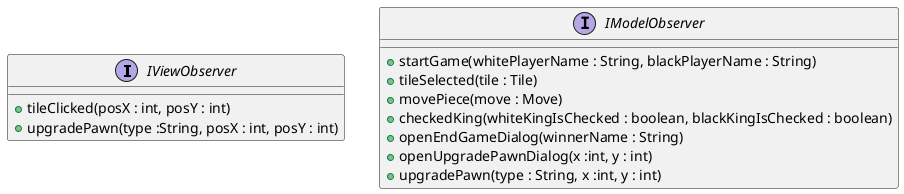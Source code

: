 @startuml
'https://plantuml.com/class-diagram

interface IViewObserver
{
    + tileClicked(posX : int, posY : int)
    + upgradePawn(type :String, posX : int, posY : int)
}

interface IModelObserver
{
    + startGame(whitePlayerName : String, blackPlayerName : String)
    + tileSelected(tile : Tile)
    + movePiece(move : Move)
    + checkedKing(whiteKingIsChecked : boolean, blackKingIsChecked : boolean)
    + openEndGameDialog(winnerName : String)
    + openUpgradePawnDialog(x :int, y : int)
    + upgradePawn(type : String, x :int, y : int)

}

@enduml